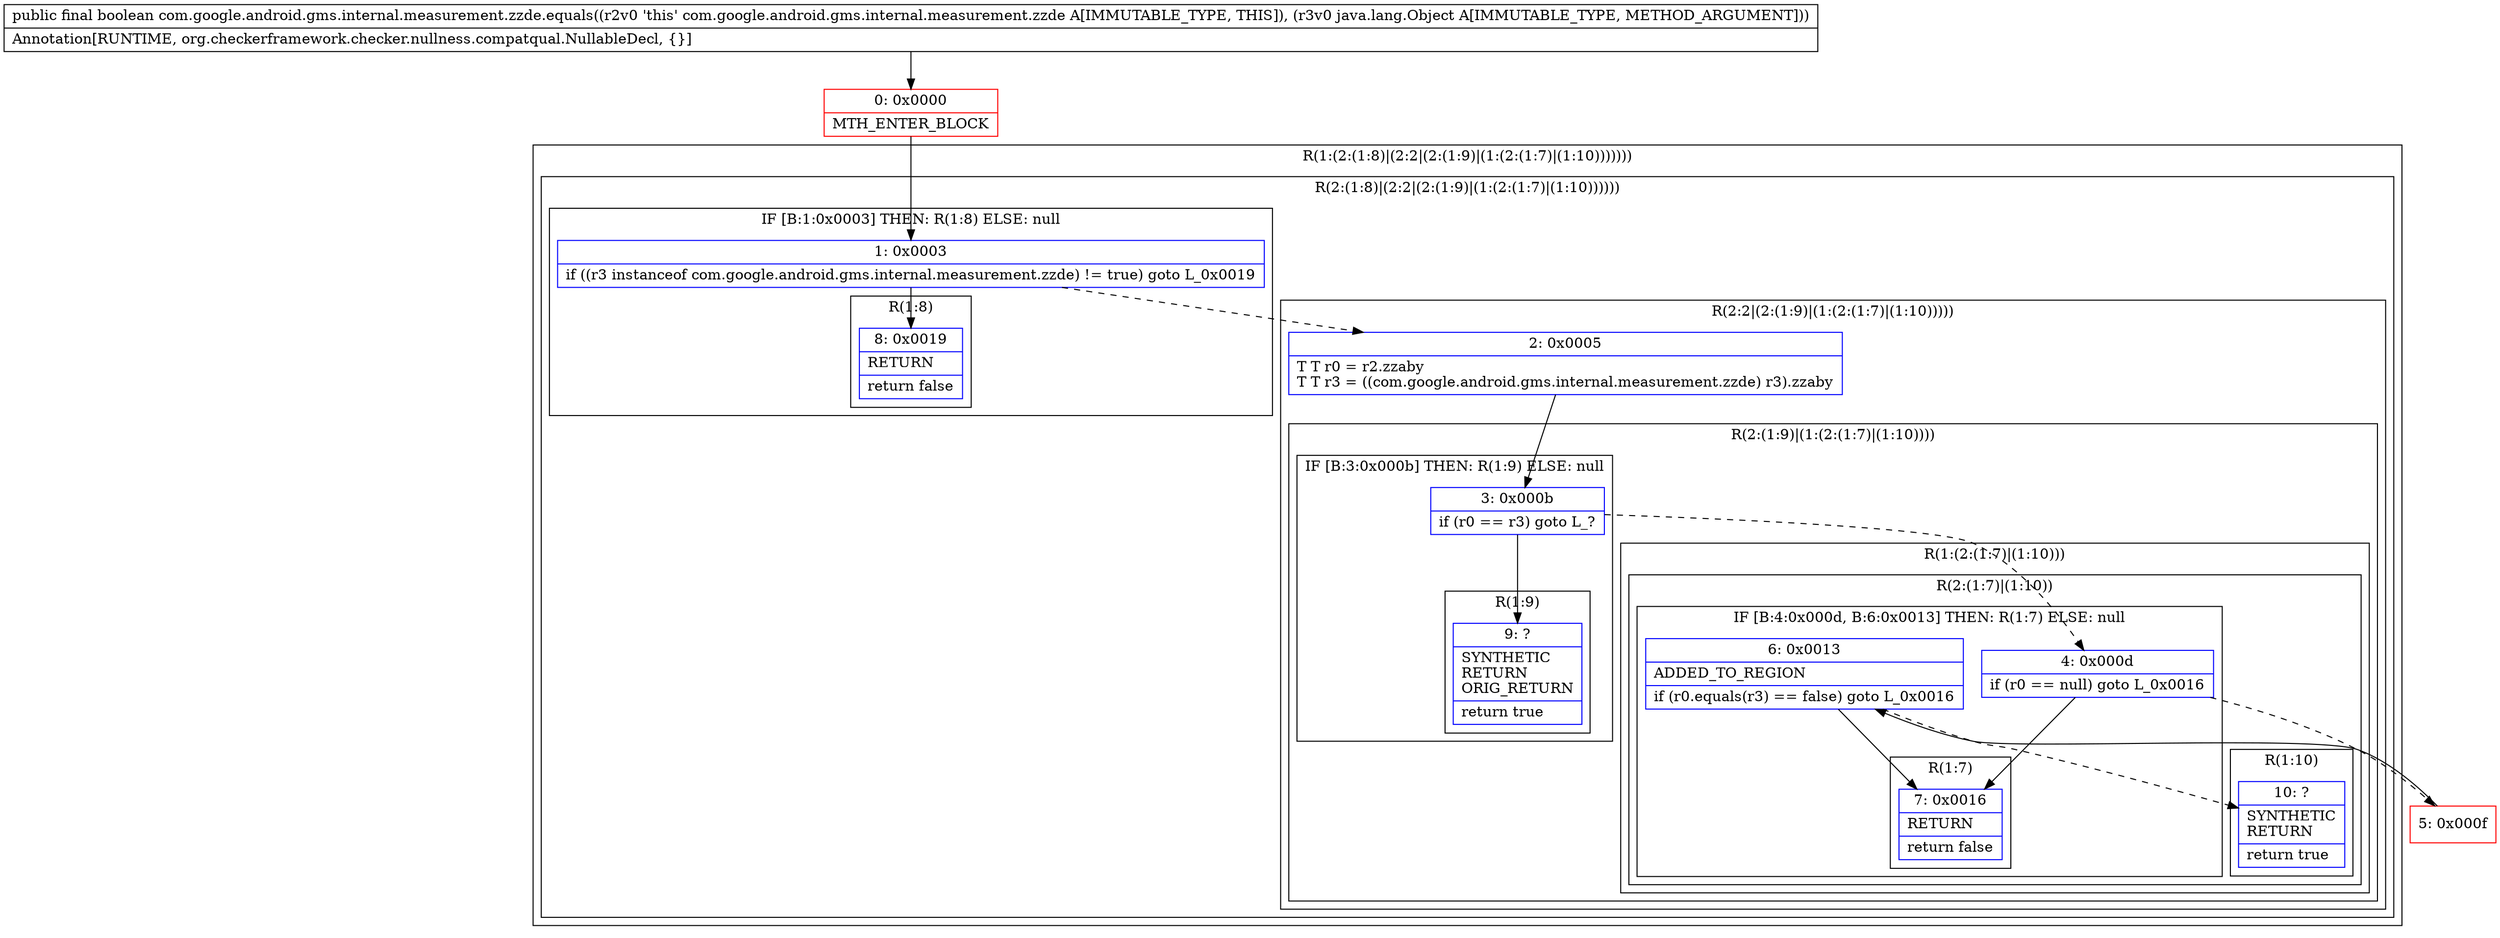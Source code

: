 digraph "CFG forcom.google.android.gms.internal.measurement.zzde.equals(Ljava\/lang\/Object;)Z" {
subgraph cluster_Region_1318737094 {
label = "R(1:(2:(1:8)|(2:2|(2:(1:9)|(1:(2:(1:7)|(1:10)))))))";
node [shape=record,color=blue];
subgraph cluster_Region_1498772109 {
label = "R(2:(1:8)|(2:2|(2:(1:9)|(1:(2:(1:7)|(1:10))))))";
node [shape=record,color=blue];
subgraph cluster_IfRegion_699872288 {
label = "IF [B:1:0x0003] THEN: R(1:8) ELSE: null";
node [shape=record,color=blue];
Node_1 [shape=record,label="{1\:\ 0x0003|if ((r3 instanceof com.google.android.gms.internal.measurement.zzde) != true) goto L_0x0019\l}"];
subgraph cluster_Region_2098029495 {
label = "R(1:8)";
node [shape=record,color=blue];
Node_8 [shape=record,label="{8\:\ 0x0019|RETURN\l|return false\l}"];
}
}
subgraph cluster_Region_882351995 {
label = "R(2:2|(2:(1:9)|(1:(2:(1:7)|(1:10)))))";
node [shape=record,color=blue];
Node_2 [shape=record,label="{2\:\ 0x0005|T T r0 = r2.zzaby\lT T r3 = ((com.google.android.gms.internal.measurement.zzde) r3).zzaby\l}"];
subgraph cluster_Region_1630348468 {
label = "R(2:(1:9)|(1:(2:(1:7)|(1:10))))";
node [shape=record,color=blue];
subgraph cluster_IfRegion_1326888337 {
label = "IF [B:3:0x000b] THEN: R(1:9) ELSE: null";
node [shape=record,color=blue];
Node_3 [shape=record,label="{3\:\ 0x000b|if (r0 == r3) goto L_?\l}"];
subgraph cluster_Region_320791302 {
label = "R(1:9)";
node [shape=record,color=blue];
Node_9 [shape=record,label="{9\:\ ?|SYNTHETIC\lRETURN\lORIG_RETURN\l|return true\l}"];
}
}
subgraph cluster_Region_60343153 {
label = "R(1:(2:(1:7)|(1:10)))";
node [shape=record,color=blue];
subgraph cluster_Region_354293870 {
label = "R(2:(1:7)|(1:10))";
node [shape=record,color=blue];
subgraph cluster_IfRegion_416748803 {
label = "IF [B:4:0x000d, B:6:0x0013] THEN: R(1:7) ELSE: null";
node [shape=record,color=blue];
Node_4 [shape=record,label="{4\:\ 0x000d|if (r0 == null) goto L_0x0016\l}"];
Node_6 [shape=record,label="{6\:\ 0x0013|ADDED_TO_REGION\l|if (r0.equals(r3) == false) goto L_0x0016\l}"];
subgraph cluster_Region_496932605 {
label = "R(1:7)";
node [shape=record,color=blue];
Node_7 [shape=record,label="{7\:\ 0x0016|RETURN\l|return false\l}"];
}
}
subgraph cluster_Region_2038190235 {
label = "R(1:10)";
node [shape=record,color=blue];
Node_10 [shape=record,label="{10\:\ ?|SYNTHETIC\lRETURN\l|return true\l}"];
}
}
}
}
}
}
}
Node_0 [shape=record,color=red,label="{0\:\ 0x0000|MTH_ENTER_BLOCK\l}"];
Node_5 [shape=record,color=red,label="{5\:\ 0x000f}"];
MethodNode[shape=record,label="{public final boolean com.google.android.gms.internal.measurement.zzde.equals((r2v0 'this' com.google.android.gms.internal.measurement.zzde A[IMMUTABLE_TYPE, THIS]), (r3v0 java.lang.Object A[IMMUTABLE_TYPE, METHOD_ARGUMENT]))  | Annotation[RUNTIME, org.checkerframework.checker.nullness.compatqual.NullableDecl, \{\}]\l}"];
MethodNode -> Node_0;
Node_1 -> Node_2[style=dashed];
Node_1 -> Node_8;
Node_2 -> Node_3;
Node_3 -> Node_4[style=dashed];
Node_3 -> Node_9;
Node_4 -> Node_5[style=dashed];
Node_4 -> Node_7;
Node_6 -> Node_7;
Node_6 -> Node_10[style=dashed];
Node_0 -> Node_1;
Node_5 -> Node_6;
}

